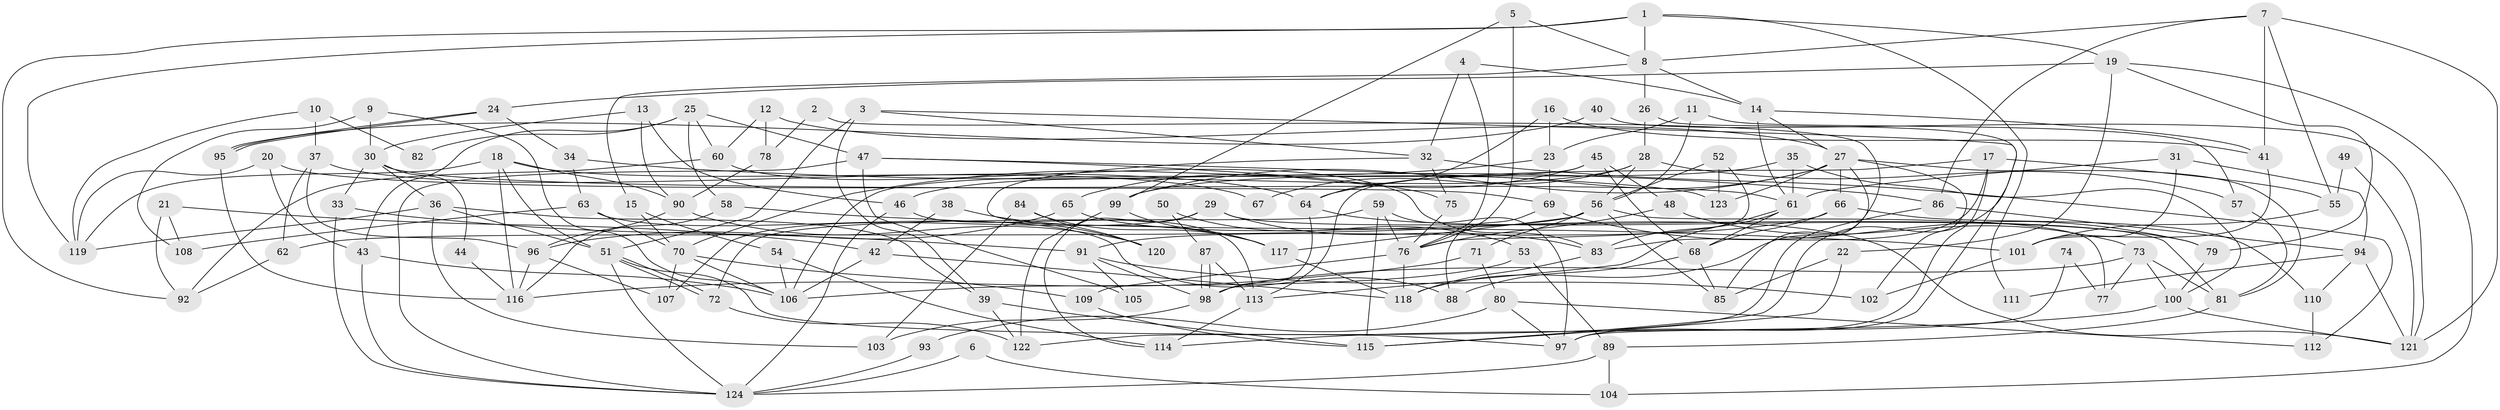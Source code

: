// Generated by graph-tools (version 1.1) at 2025/50/03/09/25 03:50:08]
// undirected, 124 vertices, 248 edges
graph export_dot {
graph [start="1"]
  node [color=gray90,style=filled];
  1;
  2;
  3;
  4;
  5;
  6;
  7;
  8;
  9;
  10;
  11;
  12;
  13;
  14;
  15;
  16;
  17;
  18;
  19;
  20;
  21;
  22;
  23;
  24;
  25;
  26;
  27;
  28;
  29;
  30;
  31;
  32;
  33;
  34;
  35;
  36;
  37;
  38;
  39;
  40;
  41;
  42;
  43;
  44;
  45;
  46;
  47;
  48;
  49;
  50;
  51;
  52;
  53;
  54;
  55;
  56;
  57;
  58;
  59;
  60;
  61;
  62;
  63;
  64;
  65;
  66;
  67;
  68;
  69;
  70;
  71;
  72;
  73;
  74;
  75;
  76;
  77;
  78;
  79;
  80;
  81;
  82;
  83;
  84;
  85;
  86;
  87;
  88;
  89;
  90;
  91;
  92;
  93;
  94;
  95;
  96;
  97;
  98;
  99;
  100;
  101;
  102;
  103;
  104;
  105;
  106;
  107;
  108;
  109;
  110;
  111;
  112;
  113;
  114;
  115;
  116;
  117;
  118;
  119;
  120;
  121;
  122;
  123;
  124;
  1 -- 19;
  1 -- 8;
  1 -- 92;
  1 -- 111;
  1 -- 119;
  2 -- 118;
  2 -- 78;
  3 -- 97;
  3 -- 32;
  3 -- 39;
  3 -- 51;
  4 -- 76;
  4 -- 32;
  4 -- 14;
  5 -- 8;
  5 -- 99;
  5 -- 76;
  6 -- 124;
  6 -- 104;
  7 -- 41;
  7 -- 121;
  7 -- 8;
  7 -- 55;
  7 -- 86;
  8 -- 14;
  8 -- 15;
  8 -- 26;
  9 -- 106;
  9 -- 30;
  9 -- 108;
  10 -- 37;
  10 -- 119;
  10 -- 82;
  11 -- 57;
  11 -- 23;
  11 -- 56;
  12 -- 60;
  12 -- 27;
  12 -- 78;
  13 -- 46;
  13 -- 30;
  13 -- 90;
  14 -- 61;
  14 -- 27;
  14 -- 41;
  15 -- 70;
  15 -- 54;
  16 -- 41;
  16 -- 64;
  16 -- 23;
  17 -- 97;
  17 -- 55;
  17 -- 83;
  17 -- 113;
  18 -- 51;
  18 -- 119;
  18 -- 67;
  18 -- 90;
  18 -- 116;
  19 -- 24;
  19 -- 79;
  19 -- 22;
  19 -- 104;
  20 -- 43;
  20 -- 119;
  20 -- 61;
  21 -- 108;
  21 -- 92;
  21 -- 42;
  22 -- 85;
  22 -- 115;
  23 -- 70;
  23 -- 69;
  24 -- 34;
  24 -- 95;
  24 -- 95;
  25 -- 58;
  25 -- 43;
  25 -- 47;
  25 -- 60;
  25 -- 82;
  26 -- 115;
  26 -- 28;
  27 -- 85;
  27 -- 64;
  27 -- 66;
  27 -- 81;
  27 -- 99;
  27 -- 102;
  27 -- 123;
  28 -- 56;
  28 -- 46;
  28 -- 57;
  28 -- 67;
  29 -- 107;
  29 -- 83;
  29 -- 81;
  29 -- 114;
  30 -- 36;
  30 -- 69;
  30 -- 33;
  30 -- 44;
  31 -- 94;
  31 -- 61;
  31 -- 101;
  32 -- 75;
  32 -- 120;
  32 -- 112;
  33 -- 91;
  33 -- 124;
  34 -- 86;
  34 -- 63;
  35 -- 99;
  35 -- 61;
  35 -- 100;
  36 -- 51;
  36 -- 39;
  36 -- 103;
  36 -- 119;
  37 -- 64;
  37 -- 62;
  37 -- 96;
  38 -- 117;
  38 -- 42;
  39 -- 115;
  39 -- 122;
  40 -- 95;
  40 -- 121;
  41 -- 101;
  42 -- 118;
  42 -- 106;
  43 -- 106;
  43 -- 124;
  44 -- 116;
  45 -- 48;
  45 -- 106;
  45 -- 65;
  45 -- 68;
  46 -- 124;
  46 -- 113;
  47 -- 124;
  47 -- 75;
  47 -- 105;
  47 -- 123;
  48 -- 73;
  48 -- 76;
  49 -- 55;
  49 -- 121;
  50 -- 87;
  50 -- 53;
  51 -- 72;
  51 -- 72;
  51 -- 97;
  51 -- 124;
  52 -- 76;
  52 -- 123;
  52 -- 56;
  53 -- 106;
  53 -- 89;
  54 -- 114;
  54 -- 106;
  55 -- 101;
  56 -- 62;
  56 -- 71;
  56 -- 77;
  56 -- 85;
  56 -- 117;
  57 -- 81;
  58 -- 116;
  58 -- 101;
  59 -- 76;
  59 -- 97;
  59 -- 72;
  59 -- 115;
  60 -- 83;
  60 -- 92;
  61 -- 113;
  61 -- 68;
  61 -- 83;
  62 -- 92;
  63 -- 70;
  63 -- 88;
  63 -- 108;
  64 -- 98;
  64 -- 79;
  65 -- 96;
  65 -- 121;
  66 -- 68;
  66 -- 91;
  66 -- 110;
  68 -- 85;
  68 -- 88;
  69 -- 79;
  69 -- 88;
  70 -- 106;
  70 -- 109;
  70 -- 107;
  71 -- 116;
  71 -- 80;
  72 -- 122;
  73 -- 81;
  73 -- 100;
  73 -- 77;
  73 -- 98;
  74 -- 97;
  74 -- 77;
  75 -- 76;
  76 -- 118;
  76 -- 109;
  78 -- 90;
  79 -- 100;
  80 -- 112;
  80 -- 93;
  80 -- 97;
  81 -- 89;
  83 -- 118;
  84 -- 117;
  84 -- 103;
  84 -- 120;
  86 -- 122;
  86 -- 94;
  87 -- 113;
  87 -- 98;
  87 -- 98;
  89 -- 124;
  89 -- 104;
  90 -- 96;
  90 -- 120;
  91 -- 98;
  91 -- 102;
  91 -- 105;
  93 -- 124;
  94 -- 121;
  94 -- 110;
  94 -- 111;
  95 -- 116;
  96 -- 107;
  96 -- 116;
  98 -- 103;
  99 -- 122;
  99 -- 117;
  100 -- 114;
  100 -- 121;
  101 -- 102;
  109 -- 115;
  110 -- 112;
  113 -- 114;
  117 -- 118;
}
